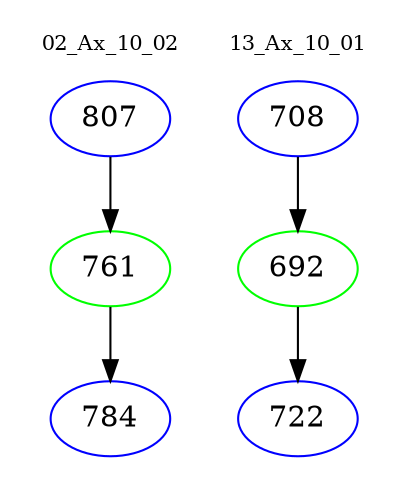 digraph{
subgraph cluster_0 {
color = white
label = "02_Ax_10_02";
fontsize=10;
T0_807 [label="807", color="blue"]
T0_807 -> T0_761 [color="black"]
T0_761 [label="761", color="green"]
T0_761 -> T0_784 [color="black"]
T0_784 [label="784", color="blue"]
}
subgraph cluster_1 {
color = white
label = "13_Ax_10_01";
fontsize=10;
T1_708 [label="708", color="blue"]
T1_708 -> T1_692 [color="black"]
T1_692 [label="692", color="green"]
T1_692 -> T1_722 [color="black"]
T1_722 [label="722", color="blue"]
}
}
